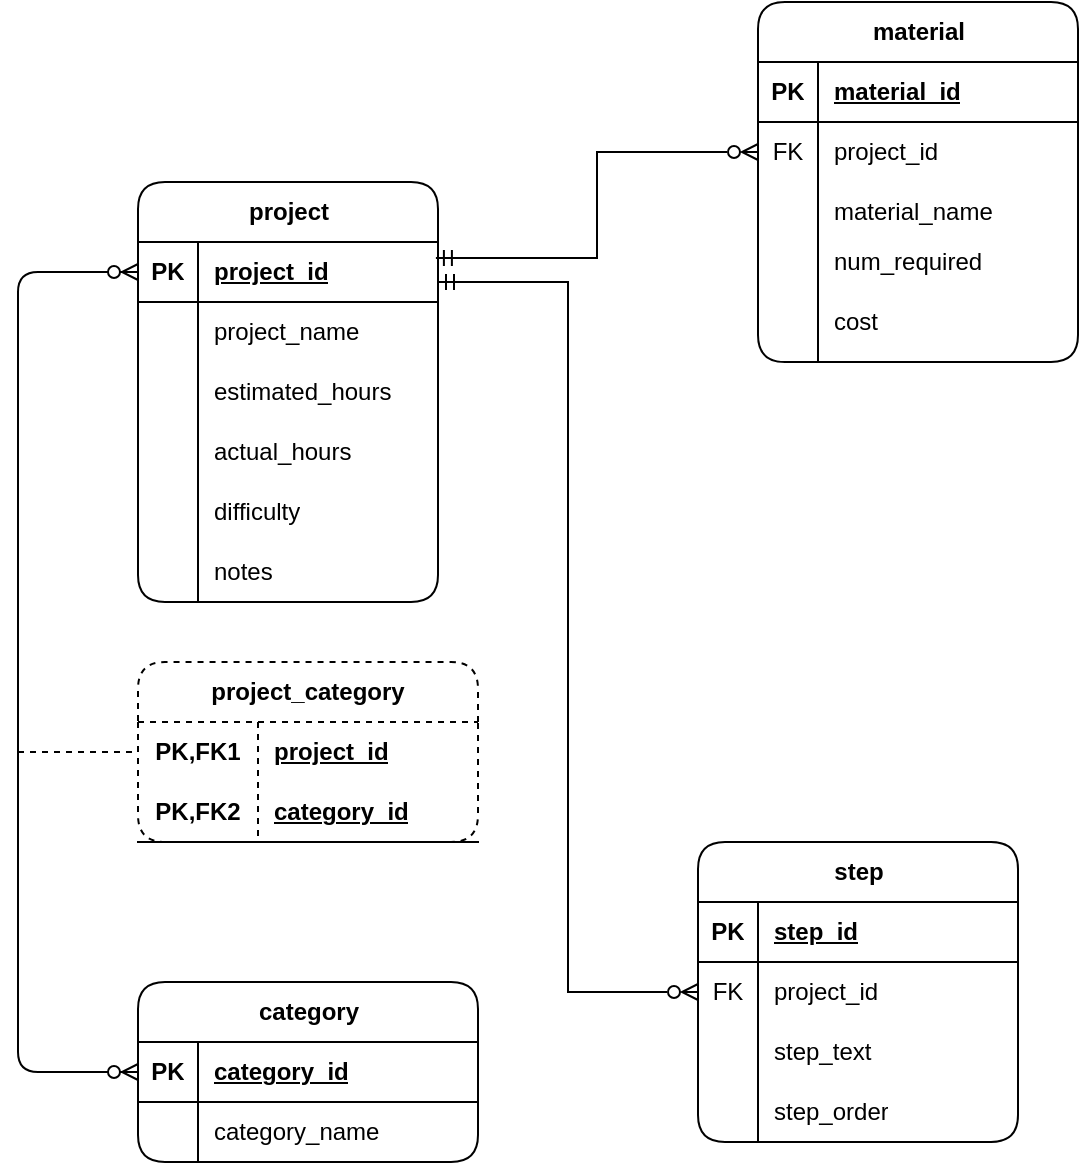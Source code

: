 <mxfile version="21.4.0" type="device">
  <diagram name="Page-1" id="U0IphJMmHs-OCtQHjqRI">
    <mxGraphModel dx="594" dy="1684" grid="1" gridSize="10" guides="1" tooltips="1" connect="1" arrows="1" fold="1" page="1" pageScale="1" pageWidth="850" pageHeight="1100" math="0" shadow="0">
      <root>
        <mxCell id="0" />
        <mxCell id="1" parent="0" />
        <mxCell id="dM6Hd1wYQnCFgkKUqDAZ-1" value="project" style="shape=table;startSize=30;container=1;collapsible=1;childLayout=tableLayout;fixedRows=1;rowLines=0;fontStyle=1;align=center;resizeLast=1;html=1;rounded=1;" vertex="1" parent="1">
          <mxGeometry x="240" y="280" width="150" height="210" as="geometry" />
        </mxCell>
        <mxCell id="dM6Hd1wYQnCFgkKUqDAZ-2" value="" style="shape=tableRow;horizontal=0;startSize=0;swimlaneHead=0;swimlaneBody=0;fillColor=none;collapsible=0;dropTarget=0;points=[[0,0.5],[1,0.5]];portConstraint=eastwest;top=0;left=0;right=0;bottom=1;rounded=1;" vertex="1" parent="dM6Hd1wYQnCFgkKUqDAZ-1">
          <mxGeometry y="30" width="150" height="30" as="geometry" />
        </mxCell>
        <mxCell id="dM6Hd1wYQnCFgkKUqDAZ-3" value="PK" style="shape=partialRectangle;connectable=0;fillColor=none;top=0;left=0;bottom=0;right=0;fontStyle=1;overflow=hidden;whiteSpace=wrap;html=1;rounded=1;" vertex="1" parent="dM6Hd1wYQnCFgkKUqDAZ-2">
          <mxGeometry width="30" height="30" as="geometry">
            <mxRectangle width="30" height="30" as="alternateBounds" />
          </mxGeometry>
        </mxCell>
        <mxCell id="dM6Hd1wYQnCFgkKUqDAZ-4" value="project_id" style="shape=partialRectangle;connectable=0;fillColor=none;top=0;left=0;bottom=0;right=0;align=left;spacingLeft=6;fontStyle=5;overflow=hidden;whiteSpace=wrap;html=1;rounded=1;" vertex="1" parent="dM6Hd1wYQnCFgkKUqDAZ-2">
          <mxGeometry x="30" width="120" height="30" as="geometry">
            <mxRectangle width="120" height="30" as="alternateBounds" />
          </mxGeometry>
        </mxCell>
        <mxCell id="dM6Hd1wYQnCFgkKUqDAZ-5" value="" style="shape=tableRow;horizontal=0;startSize=0;swimlaneHead=0;swimlaneBody=0;fillColor=none;collapsible=0;dropTarget=0;points=[[0,0.5],[1,0.5]];portConstraint=eastwest;top=0;left=0;right=0;bottom=0;rounded=1;" vertex="1" parent="dM6Hd1wYQnCFgkKUqDAZ-1">
          <mxGeometry y="60" width="150" height="30" as="geometry" />
        </mxCell>
        <mxCell id="dM6Hd1wYQnCFgkKUqDAZ-6" value="" style="shape=partialRectangle;connectable=0;fillColor=none;top=0;left=0;bottom=0;right=0;editable=1;overflow=hidden;whiteSpace=wrap;html=1;rounded=1;" vertex="1" parent="dM6Hd1wYQnCFgkKUqDAZ-5">
          <mxGeometry width="30" height="30" as="geometry">
            <mxRectangle width="30" height="30" as="alternateBounds" />
          </mxGeometry>
        </mxCell>
        <mxCell id="dM6Hd1wYQnCFgkKUqDAZ-7" value="project_name" style="shape=partialRectangle;connectable=0;fillColor=none;top=0;left=0;bottom=0;right=0;align=left;spacingLeft=6;overflow=hidden;whiteSpace=wrap;html=1;rounded=1;" vertex="1" parent="dM6Hd1wYQnCFgkKUqDAZ-5">
          <mxGeometry x="30" width="120" height="30" as="geometry">
            <mxRectangle width="120" height="30" as="alternateBounds" />
          </mxGeometry>
        </mxCell>
        <mxCell id="dM6Hd1wYQnCFgkKUqDAZ-8" value="" style="shape=tableRow;horizontal=0;startSize=0;swimlaneHead=0;swimlaneBody=0;fillColor=none;collapsible=0;dropTarget=0;points=[[0,0.5],[1,0.5]];portConstraint=eastwest;top=0;left=0;right=0;bottom=0;rounded=1;" vertex="1" parent="dM6Hd1wYQnCFgkKUqDAZ-1">
          <mxGeometry y="90" width="150" height="30" as="geometry" />
        </mxCell>
        <mxCell id="dM6Hd1wYQnCFgkKUqDAZ-9" value="" style="shape=partialRectangle;connectable=0;fillColor=none;top=0;left=0;bottom=0;right=0;editable=1;overflow=hidden;whiteSpace=wrap;html=1;rounded=1;" vertex="1" parent="dM6Hd1wYQnCFgkKUqDAZ-8">
          <mxGeometry width="30" height="30" as="geometry">
            <mxRectangle width="30" height="30" as="alternateBounds" />
          </mxGeometry>
        </mxCell>
        <mxCell id="dM6Hd1wYQnCFgkKUqDAZ-10" value="estimated_hours" style="shape=partialRectangle;connectable=0;fillColor=none;top=0;left=0;bottom=0;right=0;align=left;spacingLeft=6;overflow=hidden;whiteSpace=wrap;html=1;rounded=1;" vertex="1" parent="dM6Hd1wYQnCFgkKUqDAZ-8">
          <mxGeometry x="30" width="120" height="30" as="geometry">
            <mxRectangle width="120" height="30" as="alternateBounds" />
          </mxGeometry>
        </mxCell>
        <mxCell id="dM6Hd1wYQnCFgkKUqDAZ-11" value="" style="shape=tableRow;horizontal=0;startSize=0;swimlaneHead=0;swimlaneBody=0;fillColor=none;collapsible=0;dropTarget=0;points=[[0,0.5],[1,0.5]];portConstraint=eastwest;top=0;left=0;right=0;bottom=0;rounded=1;" vertex="1" parent="dM6Hd1wYQnCFgkKUqDAZ-1">
          <mxGeometry y="120" width="150" height="30" as="geometry" />
        </mxCell>
        <mxCell id="dM6Hd1wYQnCFgkKUqDAZ-12" value="&lt;br&gt;" style="shape=partialRectangle;connectable=0;fillColor=none;top=0;left=0;bottom=0;right=0;editable=1;overflow=hidden;whiteSpace=wrap;html=1;rounded=1;" vertex="1" parent="dM6Hd1wYQnCFgkKUqDAZ-11">
          <mxGeometry width="30" height="30" as="geometry">
            <mxRectangle width="30" height="30" as="alternateBounds" />
          </mxGeometry>
        </mxCell>
        <mxCell id="dM6Hd1wYQnCFgkKUqDAZ-13" value="actual_hours" style="shape=partialRectangle;connectable=0;fillColor=none;top=0;left=0;bottom=0;right=0;align=left;spacingLeft=6;overflow=hidden;whiteSpace=wrap;html=1;rounded=1;" vertex="1" parent="dM6Hd1wYQnCFgkKUqDAZ-11">
          <mxGeometry x="30" width="120" height="30" as="geometry">
            <mxRectangle width="120" height="30" as="alternateBounds" />
          </mxGeometry>
        </mxCell>
        <mxCell id="dM6Hd1wYQnCFgkKUqDAZ-14" style="shape=tableRow;horizontal=0;startSize=0;swimlaneHead=0;swimlaneBody=0;fillColor=none;collapsible=0;dropTarget=0;points=[[0,0.5],[1,0.5]];portConstraint=eastwest;top=0;left=0;right=0;bottom=0;rounded=1;" vertex="1" parent="dM6Hd1wYQnCFgkKUqDAZ-1">
          <mxGeometry y="150" width="150" height="30" as="geometry" />
        </mxCell>
        <mxCell id="dM6Hd1wYQnCFgkKUqDAZ-15" style="shape=partialRectangle;connectable=0;fillColor=none;top=0;left=0;bottom=0;right=0;editable=1;overflow=hidden;whiteSpace=wrap;html=1;rounded=1;" vertex="1" parent="dM6Hd1wYQnCFgkKUqDAZ-14">
          <mxGeometry width="30" height="30" as="geometry">
            <mxRectangle width="30" height="30" as="alternateBounds" />
          </mxGeometry>
        </mxCell>
        <mxCell id="dM6Hd1wYQnCFgkKUqDAZ-16" value="difficulty" style="shape=partialRectangle;connectable=0;fillColor=none;top=0;left=0;bottom=0;right=0;align=left;spacingLeft=6;overflow=hidden;whiteSpace=wrap;html=1;rounded=1;" vertex="1" parent="dM6Hd1wYQnCFgkKUqDAZ-14">
          <mxGeometry x="30" width="120" height="30" as="geometry">
            <mxRectangle width="120" height="30" as="alternateBounds" />
          </mxGeometry>
        </mxCell>
        <mxCell id="dM6Hd1wYQnCFgkKUqDAZ-17" style="shape=tableRow;horizontal=0;startSize=0;swimlaneHead=0;swimlaneBody=0;fillColor=none;collapsible=0;dropTarget=0;points=[[0,0.5],[1,0.5]];portConstraint=eastwest;top=0;left=0;right=0;bottom=0;rounded=1;" vertex="1" parent="dM6Hd1wYQnCFgkKUqDAZ-1">
          <mxGeometry y="180" width="150" height="30" as="geometry" />
        </mxCell>
        <mxCell id="dM6Hd1wYQnCFgkKUqDAZ-18" style="shape=partialRectangle;connectable=0;fillColor=none;top=0;left=0;bottom=0;right=0;editable=1;overflow=hidden;whiteSpace=wrap;html=1;rounded=1;" vertex="1" parent="dM6Hd1wYQnCFgkKUqDAZ-17">
          <mxGeometry width="30" height="30" as="geometry">
            <mxRectangle width="30" height="30" as="alternateBounds" />
          </mxGeometry>
        </mxCell>
        <mxCell id="dM6Hd1wYQnCFgkKUqDAZ-19" value="notes" style="shape=partialRectangle;connectable=0;fillColor=none;top=0;left=0;bottom=0;right=0;align=left;spacingLeft=6;overflow=hidden;whiteSpace=wrap;html=1;rounded=1;" vertex="1" parent="dM6Hd1wYQnCFgkKUqDAZ-17">
          <mxGeometry x="30" width="120" height="30" as="geometry">
            <mxRectangle width="120" height="30" as="alternateBounds" />
          </mxGeometry>
        </mxCell>
        <mxCell id="dM6Hd1wYQnCFgkKUqDAZ-20" value="material" style="shape=table;startSize=30;container=1;collapsible=1;childLayout=tableLayout;fixedRows=1;rowLines=0;fontStyle=1;align=center;resizeLast=1;html=1;rounded=1;" vertex="1" parent="1">
          <mxGeometry x="550" y="190" width="160" height="180" as="geometry" />
        </mxCell>
        <mxCell id="dM6Hd1wYQnCFgkKUqDAZ-21" value="" style="shape=tableRow;horizontal=0;startSize=0;swimlaneHead=0;swimlaneBody=0;fillColor=none;collapsible=0;dropTarget=0;points=[[0,0.5],[1,0.5]];portConstraint=eastwest;top=0;left=0;right=0;bottom=1;rounded=1;" vertex="1" parent="dM6Hd1wYQnCFgkKUqDAZ-20">
          <mxGeometry y="30" width="160" height="30" as="geometry" />
        </mxCell>
        <mxCell id="dM6Hd1wYQnCFgkKUqDAZ-22" value="PK" style="shape=partialRectangle;connectable=0;fillColor=none;top=0;left=0;bottom=0;right=0;fontStyle=1;overflow=hidden;whiteSpace=wrap;html=1;rounded=1;" vertex="1" parent="dM6Hd1wYQnCFgkKUqDAZ-21">
          <mxGeometry width="30" height="30" as="geometry">
            <mxRectangle width="30" height="30" as="alternateBounds" />
          </mxGeometry>
        </mxCell>
        <mxCell id="dM6Hd1wYQnCFgkKUqDAZ-23" value="material_id" style="shape=partialRectangle;connectable=0;fillColor=none;top=0;left=0;bottom=0;right=0;align=left;spacingLeft=6;fontStyle=5;overflow=hidden;whiteSpace=wrap;html=1;rounded=1;" vertex="1" parent="dM6Hd1wYQnCFgkKUqDAZ-21">
          <mxGeometry x="30" width="130" height="30" as="geometry">
            <mxRectangle width="130" height="30" as="alternateBounds" />
          </mxGeometry>
        </mxCell>
        <mxCell id="dM6Hd1wYQnCFgkKUqDAZ-24" value="" style="shape=tableRow;horizontal=0;startSize=0;swimlaneHead=0;swimlaneBody=0;fillColor=none;collapsible=0;dropTarget=0;points=[[0,0.5],[1,0.5]];portConstraint=eastwest;top=0;left=0;right=0;bottom=0;rounded=1;" vertex="1" parent="dM6Hd1wYQnCFgkKUqDAZ-20">
          <mxGeometry y="60" width="160" height="30" as="geometry" />
        </mxCell>
        <mxCell id="dM6Hd1wYQnCFgkKUqDAZ-25" value="FK" style="shape=partialRectangle;connectable=0;fillColor=none;top=0;left=0;bottom=0;right=0;editable=1;overflow=hidden;whiteSpace=wrap;html=1;rounded=1;" vertex="1" parent="dM6Hd1wYQnCFgkKUqDAZ-24">
          <mxGeometry width="30" height="30" as="geometry">
            <mxRectangle width="30" height="30" as="alternateBounds" />
          </mxGeometry>
        </mxCell>
        <mxCell id="dM6Hd1wYQnCFgkKUqDAZ-26" value="project_id" style="shape=partialRectangle;connectable=0;fillColor=none;top=0;left=0;bottom=0;right=0;align=left;spacingLeft=6;overflow=hidden;whiteSpace=wrap;html=1;rounded=1;" vertex="1" parent="dM6Hd1wYQnCFgkKUqDAZ-24">
          <mxGeometry x="30" width="130" height="30" as="geometry">
            <mxRectangle width="130" height="30" as="alternateBounds" />
          </mxGeometry>
        </mxCell>
        <mxCell id="dM6Hd1wYQnCFgkKUqDAZ-27" value="" style="shape=tableRow;horizontal=0;startSize=0;swimlaneHead=0;swimlaneBody=0;fillColor=none;collapsible=0;dropTarget=0;points=[[0,0.5],[1,0.5]];portConstraint=eastwest;top=0;left=0;right=0;bottom=0;rounded=1;" vertex="1" parent="dM6Hd1wYQnCFgkKUqDAZ-20">
          <mxGeometry y="90" width="160" height="30" as="geometry" />
        </mxCell>
        <mxCell id="dM6Hd1wYQnCFgkKUqDAZ-28" value="" style="shape=partialRectangle;connectable=0;fillColor=none;top=0;left=0;bottom=0;right=0;editable=1;overflow=hidden;whiteSpace=wrap;html=1;rounded=1;" vertex="1" parent="dM6Hd1wYQnCFgkKUqDAZ-27">
          <mxGeometry width="30" height="30" as="geometry">
            <mxRectangle width="30" height="30" as="alternateBounds" />
          </mxGeometry>
        </mxCell>
        <mxCell id="dM6Hd1wYQnCFgkKUqDAZ-29" value="material_name" style="shape=partialRectangle;connectable=0;fillColor=none;top=0;left=0;bottom=0;right=0;align=left;spacingLeft=6;overflow=hidden;whiteSpace=wrap;html=1;rounded=1;" vertex="1" parent="dM6Hd1wYQnCFgkKUqDAZ-27">
          <mxGeometry x="30" width="130" height="30" as="geometry">
            <mxRectangle width="130" height="30" as="alternateBounds" />
          </mxGeometry>
        </mxCell>
        <mxCell id="dM6Hd1wYQnCFgkKUqDAZ-30" value="" style="shape=tableRow;horizontal=0;startSize=0;swimlaneHead=0;swimlaneBody=0;fillColor=none;collapsible=0;dropTarget=0;points=[[0,0.5],[1,0.5]];portConstraint=eastwest;top=0;left=0;right=0;bottom=0;rounded=1;" vertex="1" parent="dM6Hd1wYQnCFgkKUqDAZ-20">
          <mxGeometry y="120" width="160" height="20" as="geometry" />
        </mxCell>
        <mxCell id="dM6Hd1wYQnCFgkKUqDAZ-31" value="" style="shape=partialRectangle;connectable=0;fillColor=none;top=0;left=0;bottom=0;right=0;editable=1;overflow=hidden;whiteSpace=wrap;html=1;rounded=1;" vertex="1" parent="dM6Hd1wYQnCFgkKUqDAZ-30">
          <mxGeometry width="30" height="20" as="geometry">
            <mxRectangle width="30" height="20" as="alternateBounds" />
          </mxGeometry>
        </mxCell>
        <mxCell id="dM6Hd1wYQnCFgkKUqDAZ-32" value="num_required" style="shape=partialRectangle;connectable=0;fillColor=none;top=0;left=0;bottom=0;right=0;align=left;spacingLeft=6;overflow=hidden;whiteSpace=wrap;html=1;rounded=1;" vertex="1" parent="dM6Hd1wYQnCFgkKUqDAZ-30">
          <mxGeometry x="30" width="130" height="20" as="geometry">
            <mxRectangle width="130" height="20" as="alternateBounds" />
          </mxGeometry>
        </mxCell>
        <mxCell id="dM6Hd1wYQnCFgkKUqDAZ-33" style="shape=tableRow;horizontal=0;startSize=0;swimlaneHead=0;swimlaneBody=0;fillColor=none;collapsible=0;dropTarget=0;points=[[0,0.5],[1,0.5]];portConstraint=eastwest;top=0;left=0;right=0;bottom=0;rounded=1;" vertex="1" parent="dM6Hd1wYQnCFgkKUqDAZ-20">
          <mxGeometry y="140" width="160" height="40" as="geometry" />
        </mxCell>
        <mxCell id="dM6Hd1wYQnCFgkKUqDAZ-34" style="shape=partialRectangle;connectable=0;fillColor=none;top=0;left=0;bottom=0;right=0;editable=1;overflow=hidden;whiteSpace=wrap;html=1;rounded=1;" vertex="1" parent="dM6Hd1wYQnCFgkKUqDAZ-33">
          <mxGeometry width="30" height="40" as="geometry">
            <mxRectangle width="30" height="40" as="alternateBounds" />
          </mxGeometry>
        </mxCell>
        <mxCell id="dM6Hd1wYQnCFgkKUqDAZ-35" value="cost" style="shape=partialRectangle;connectable=0;fillColor=none;top=0;left=0;bottom=0;right=0;align=left;spacingLeft=6;overflow=hidden;whiteSpace=wrap;html=1;rounded=1;" vertex="1" parent="dM6Hd1wYQnCFgkKUqDAZ-33">
          <mxGeometry x="30" width="130" height="40" as="geometry">
            <mxRectangle width="130" height="40" as="alternateBounds" />
          </mxGeometry>
        </mxCell>
        <mxCell id="dM6Hd1wYQnCFgkKUqDAZ-36" value="step" style="shape=table;startSize=30;container=1;collapsible=1;childLayout=tableLayout;fixedRows=1;rowLines=0;fontStyle=1;align=center;resizeLast=1;html=1;rounded=1;" vertex="1" parent="1">
          <mxGeometry x="520" y="610" width="160" height="150" as="geometry" />
        </mxCell>
        <mxCell id="dM6Hd1wYQnCFgkKUqDAZ-37" value="" style="shape=tableRow;horizontal=0;startSize=0;swimlaneHead=0;swimlaneBody=0;fillColor=none;collapsible=0;dropTarget=0;points=[[0,0.5],[1,0.5]];portConstraint=eastwest;top=0;left=0;right=0;bottom=1;rounded=1;" vertex="1" parent="dM6Hd1wYQnCFgkKUqDAZ-36">
          <mxGeometry y="30" width="160" height="30" as="geometry" />
        </mxCell>
        <mxCell id="dM6Hd1wYQnCFgkKUqDAZ-38" value="PK" style="shape=partialRectangle;connectable=0;fillColor=none;top=0;left=0;bottom=0;right=0;fontStyle=1;overflow=hidden;whiteSpace=wrap;html=1;rounded=1;" vertex="1" parent="dM6Hd1wYQnCFgkKUqDAZ-37">
          <mxGeometry width="30" height="30" as="geometry">
            <mxRectangle width="30" height="30" as="alternateBounds" />
          </mxGeometry>
        </mxCell>
        <mxCell id="dM6Hd1wYQnCFgkKUqDAZ-39" value="step_id" style="shape=partialRectangle;connectable=0;fillColor=none;top=0;left=0;bottom=0;right=0;align=left;spacingLeft=6;fontStyle=5;overflow=hidden;whiteSpace=wrap;html=1;rounded=1;" vertex="1" parent="dM6Hd1wYQnCFgkKUqDAZ-37">
          <mxGeometry x="30" width="130" height="30" as="geometry">
            <mxRectangle width="130" height="30" as="alternateBounds" />
          </mxGeometry>
        </mxCell>
        <mxCell id="dM6Hd1wYQnCFgkKUqDAZ-40" value="" style="shape=tableRow;horizontal=0;startSize=0;swimlaneHead=0;swimlaneBody=0;fillColor=none;collapsible=0;dropTarget=0;points=[[0,0.5],[1,0.5]];portConstraint=eastwest;top=0;left=0;right=0;bottom=0;rounded=1;" vertex="1" parent="dM6Hd1wYQnCFgkKUqDAZ-36">
          <mxGeometry y="60" width="160" height="30" as="geometry" />
        </mxCell>
        <mxCell id="dM6Hd1wYQnCFgkKUqDAZ-41" value="FK" style="shape=partialRectangle;connectable=0;fillColor=none;top=0;left=0;bottom=0;right=0;editable=1;overflow=hidden;whiteSpace=wrap;html=1;rounded=1;" vertex="1" parent="dM6Hd1wYQnCFgkKUqDAZ-40">
          <mxGeometry width="30" height="30" as="geometry">
            <mxRectangle width="30" height="30" as="alternateBounds" />
          </mxGeometry>
        </mxCell>
        <mxCell id="dM6Hd1wYQnCFgkKUqDAZ-42" value="project_id" style="shape=partialRectangle;connectable=0;fillColor=none;top=0;left=0;bottom=0;right=0;align=left;spacingLeft=6;overflow=hidden;whiteSpace=wrap;html=1;rounded=1;" vertex="1" parent="dM6Hd1wYQnCFgkKUqDAZ-40">
          <mxGeometry x="30" width="130" height="30" as="geometry">
            <mxRectangle width="130" height="30" as="alternateBounds" />
          </mxGeometry>
        </mxCell>
        <mxCell id="dM6Hd1wYQnCFgkKUqDAZ-43" value="" style="shape=tableRow;horizontal=0;startSize=0;swimlaneHead=0;swimlaneBody=0;fillColor=none;collapsible=0;dropTarget=0;points=[[0,0.5],[1,0.5]];portConstraint=eastwest;top=0;left=0;right=0;bottom=0;rounded=1;" vertex="1" parent="dM6Hd1wYQnCFgkKUqDAZ-36">
          <mxGeometry y="90" width="160" height="30" as="geometry" />
        </mxCell>
        <mxCell id="dM6Hd1wYQnCFgkKUqDAZ-44" value="" style="shape=partialRectangle;connectable=0;fillColor=none;top=0;left=0;bottom=0;right=0;editable=1;overflow=hidden;whiteSpace=wrap;html=1;rounded=1;" vertex="1" parent="dM6Hd1wYQnCFgkKUqDAZ-43">
          <mxGeometry width="30" height="30" as="geometry">
            <mxRectangle width="30" height="30" as="alternateBounds" />
          </mxGeometry>
        </mxCell>
        <mxCell id="dM6Hd1wYQnCFgkKUqDAZ-45" value="step_text" style="shape=partialRectangle;connectable=0;fillColor=none;top=0;left=0;bottom=0;right=0;align=left;spacingLeft=6;overflow=hidden;whiteSpace=wrap;html=1;rounded=1;" vertex="1" parent="dM6Hd1wYQnCFgkKUqDAZ-43">
          <mxGeometry x="30" width="130" height="30" as="geometry">
            <mxRectangle width="130" height="30" as="alternateBounds" />
          </mxGeometry>
        </mxCell>
        <mxCell id="dM6Hd1wYQnCFgkKUqDAZ-46" value="" style="shape=tableRow;horizontal=0;startSize=0;swimlaneHead=0;swimlaneBody=0;fillColor=none;collapsible=0;dropTarget=0;points=[[0,0.5],[1,0.5]];portConstraint=eastwest;top=0;left=0;right=0;bottom=0;rounded=1;" vertex="1" parent="dM6Hd1wYQnCFgkKUqDAZ-36">
          <mxGeometry y="120" width="160" height="30" as="geometry" />
        </mxCell>
        <mxCell id="dM6Hd1wYQnCFgkKUqDAZ-47" value="" style="shape=partialRectangle;connectable=0;fillColor=none;top=0;left=0;bottom=0;right=0;editable=1;overflow=hidden;whiteSpace=wrap;html=1;rounded=1;" vertex="1" parent="dM6Hd1wYQnCFgkKUqDAZ-46">
          <mxGeometry width="30" height="30" as="geometry">
            <mxRectangle width="30" height="30" as="alternateBounds" />
          </mxGeometry>
        </mxCell>
        <mxCell id="dM6Hd1wYQnCFgkKUqDAZ-48" value="step_order" style="shape=partialRectangle;connectable=0;fillColor=none;top=0;left=0;bottom=0;right=0;align=left;spacingLeft=6;overflow=hidden;whiteSpace=wrap;html=1;rounded=1;" vertex="1" parent="dM6Hd1wYQnCFgkKUqDAZ-46">
          <mxGeometry x="30" width="130" height="30" as="geometry">
            <mxRectangle width="130" height="30" as="alternateBounds" />
          </mxGeometry>
        </mxCell>
        <mxCell id="dM6Hd1wYQnCFgkKUqDAZ-49" value="category" style="shape=table;startSize=30;container=1;collapsible=1;childLayout=tableLayout;fixedRows=1;rowLines=0;fontStyle=1;align=center;resizeLast=1;html=1;rounded=1;" vertex="1" parent="1">
          <mxGeometry x="240" y="680" width="170" height="90" as="geometry" />
        </mxCell>
        <mxCell id="dM6Hd1wYQnCFgkKUqDAZ-50" value="" style="shape=tableRow;horizontal=0;startSize=0;swimlaneHead=0;swimlaneBody=0;fillColor=none;collapsible=0;dropTarget=0;points=[[0,0.5],[1,0.5]];portConstraint=eastwest;top=0;left=0;right=0;bottom=1;rounded=1;" vertex="1" parent="dM6Hd1wYQnCFgkKUqDAZ-49">
          <mxGeometry y="30" width="170" height="30" as="geometry" />
        </mxCell>
        <mxCell id="dM6Hd1wYQnCFgkKUqDAZ-51" value="PK" style="shape=partialRectangle;connectable=0;fillColor=none;top=0;left=0;bottom=0;right=0;fontStyle=1;overflow=hidden;whiteSpace=wrap;html=1;rounded=1;" vertex="1" parent="dM6Hd1wYQnCFgkKUqDAZ-50">
          <mxGeometry width="30" height="30" as="geometry">
            <mxRectangle width="30" height="30" as="alternateBounds" />
          </mxGeometry>
        </mxCell>
        <mxCell id="dM6Hd1wYQnCFgkKUqDAZ-52" value="category_id" style="shape=partialRectangle;connectable=0;fillColor=none;top=0;left=0;bottom=0;right=0;align=left;spacingLeft=6;fontStyle=5;overflow=hidden;whiteSpace=wrap;html=1;rounded=1;" vertex="1" parent="dM6Hd1wYQnCFgkKUqDAZ-50">
          <mxGeometry x="30" width="140" height="30" as="geometry">
            <mxRectangle width="140" height="30" as="alternateBounds" />
          </mxGeometry>
        </mxCell>
        <mxCell id="dM6Hd1wYQnCFgkKUqDAZ-53" value="" style="shape=tableRow;horizontal=0;startSize=0;swimlaneHead=0;swimlaneBody=0;fillColor=none;collapsible=0;dropTarget=0;points=[[0,0.5],[1,0.5]];portConstraint=eastwest;top=0;left=0;right=0;bottom=0;rounded=1;" vertex="1" parent="dM6Hd1wYQnCFgkKUqDAZ-49">
          <mxGeometry y="60" width="170" height="30" as="geometry" />
        </mxCell>
        <mxCell id="dM6Hd1wYQnCFgkKUqDAZ-54" value="" style="shape=partialRectangle;connectable=0;fillColor=none;top=0;left=0;bottom=0;right=0;editable=1;overflow=hidden;whiteSpace=wrap;html=1;rounded=1;" vertex="1" parent="dM6Hd1wYQnCFgkKUqDAZ-53">
          <mxGeometry width="30" height="30" as="geometry">
            <mxRectangle width="30" height="30" as="alternateBounds" />
          </mxGeometry>
        </mxCell>
        <mxCell id="dM6Hd1wYQnCFgkKUqDAZ-55" value="category_name" style="shape=partialRectangle;connectable=0;fillColor=none;top=0;left=0;bottom=0;right=0;align=left;spacingLeft=6;overflow=hidden;whiteSpace=wrap;html=1;rounded=1;" vertex="1" parent="dM6Hd1wYQnCFgkKUqDAZ-53">
          <mxGeometry x="30" width="140" height="30" as="geometry">
            <mxRectangle width="140" height="30" as="alternateBounds" />
          </mxGeometry>
        </mxCell>
        <mxCell id="dM6Hd1wYQnCFgkKUqDAZ-75" value="project_category" style="shape=table;startSize=30;container=1;collapsible=1;childLayout=tableLayout;fixedRows=1;rowLines=0;fontStyle=1;align=center;resizeLast=1;html=1;whiteSpace=wrap;rounded=1;dashed=1;" vertex="1" parent="1">
          <mxGeometry x="240" y="520" width="170" height="90" as="geometry" />
        </mxCell>
        <mxCell id="dM6Hd1wYQnCFgkKUqDAZ-76" value="" style="shape=tableRow;horizontal=0;startSize=0;swimlaneHead=0;swimlaneBody=0;fillColor=none;collapsible=0;dropTarget=0;points=[[0,0.5],[1,0.5]];portConstraint=eastwest;top=0;left=0;right=0;bottom=0;html=1;rounded=1;" vertex="1" parent="dM6Hd1wYQnCFgkKUqDAZ-75">
          <mxGeometry y="30" width="170" height="30" as="geometry" />
        </mxCell>
        <mxCell id="dM6Hd1wYQnCFgkKUqDAZ-77" value="PK,FK1" style="shape=partialRectangle;connectable=0;fillColor=none;top=0;left=0;bottom=0;right=0;fontStyle=1;overflow=hidden;html=1;whiteSpace=wrap;rounded=1;" vertex="1" parent="dM6Hd1wYQnCFgkKUqDAZ-76">
          <mxGeometry width="60" height="30" as="geometry">
            <mxRectangle width="60" height="30" as="alternateBounds" />
          </mxGeometry>
        </mxCell>
        <mxCell id="dM6Hd1wYQnCFgkKUqDAZ-78" value="project_id" style="shape=partialRectangle;connectable=0;fillColor=none;top=0;left=0;bottom=0;right=0;align=left;spacingLeft=6;fontStyle=5;overflow=hidden;html=1;whiteSpace=wrap;rounded=1;" vertex="1" parent="dM6Hd1wYQnCFgkKUqDAZ-76">
          <mxGeometry x="60" width="110" height="30" as="geometry">
            <mxRectangle width="110" height="30" as="alternateBounds" />
          </mxGeometry>
        </mxCell>
        <mxCell id="dM6Hd1wYQnCFgkKUqDAZ-79" value="" style="shape=tableRow;horizontal=0;startSize=0;swimlaneHead=0;swimlaneBody=0;fillColor=none;collapsible=0;dropTarget=0;points=[[0,0.5],[1,0.5]];portConstraint=eastwest;top=0;left=0;right=0;bottom=1;html=1;rounded=1;" vertex="1" parent="dM6Hd1wYQnCFgkKUqDAZ-75">
          <mxGeometry y="60" width="170" height="30" as="geometry" />
        </mxCell>
        <mxCell id="dM6Hd1wYQnCFgkKUqDAZ-80" value="PK,FK2" style="shape=partialRectangle;connectable=0;fillColor=none;top=0;left=0;bottom=0;right=0;fontStyle=1;overflow=hidden;html=1;whiteSpace=wrap;rounded=1;" vertex="1" parent="dM6Hd1wYQnCFgkKUqDAZ-79">
          <mxGeometry width="60" height="30" as="geometry">
            <mxRectangle width="60" height="30" as="alternateBounds" />
          </mxGeometry>
        </mxCell>
        <mxCell id="dM6Hd1wYQnCFgkKUqDAZ-81" value="category_id" style="shape=partialRectangle;connectable=0;fillColor=none;top=0;left=0;bottom=0;right=0;align=left;spacingLeft=6;fontStyle=5;overflow=hidden;html=1;whiteSpace=wrap;rounded=1;" vertex="1" parent="dM6Hd1wYQnCFgkKUqDAZ-79">
          <mxGeometry x="60" width="110" height="30" as="geometry">
            <mxRectangle width="110" height="30" as="alternateBounds" />
          </mxGeometry>
        </mxCell>
        <mxCell id="dM6Hd1wYQnCFgkKUqDAZ-93" value="" style="endArrow=ERzeroToMany;html=1;rounded=1;fontSize=12;endFill=1;startArrow=ERzeroToMany;" edge="1" parent="1" source="dM6Hd1wYQnCFgkKUqDAZ-50" target="dM6Hd1wYQnCFgkKUqDAZ-2">
          <mxGeometry width="100" height="100" relative="1" as="geometry">
            <mxPoint x="100" y="590" as="sourcePoint" />
            <mxPoint x="200" y="490" as="targetPoint" />
            <Array as="points">
              <mxPoint x="180" y="725" />
              <mxPoint x="180" y="325" />
            </Array>
          </mxGeometry>
        </mxCell>
        <mxCell id="dM6Hd1wYQnCFgkKUqDAZ-95" value="" style="endArrow=none;html=1;rounded=0;dashed=1;" edge="1" parent="1">
          <mxGeometry relative="1" as="geometry">
            <mxPoint x="180" y="565" as="sourcePoint" />
            <mxPoint x="240" y="565" as="targetPoint" />
          </mxGeometry>
        </mxCell>
        <mxCell id="dM6Hd1wYQnCFgkKUqDAZ-96" value="" style="endArrow=ERzeroToMany;html=1;rounded=0;edgeStyle=elbowEdgeStyle;endFill=0;startArrow=ERmandOne;startFill=0;exitX=0.993;exitY=0.267;exitDx=0;exitDy=0;exitPerimeter=0;" edge="1" parent="1" source="dM6Hd1wYQnCFgkKUqDAZ-2" target="dM6Hd1wYQnCFgkKUqDAZ-24">
          <mxGeometry relative="1" as="geometry">
            <mxPoint x="390" y="330" as="sourcePoint" />
            <mxPoint x="540" y="330" as="targetPoint" />
          </mxGeometry>
        </mxCell>
        <mxCell id="dM6Hd1wYQnCFgkKUqDAZ-97" value="" style="endArrow=ERzeroToMany;html=1;rounded=0;edgeStyle=elbowEdgeStyle;endFill=0;startArrow=ERmandOne;startFill=0;entryX=0;entryY=0.5;entryDx=0;entryDy=0;" edge="1" parent="1" target="dM6Hd1wYQnCFgkKUqDAZ-40">
          <mxGeometry relative="1" as="geometry">
            <mxPoint x="390" y="330" as="sourcePoint" />
            <mxPoint x="530" y="445" as="targetPoint" />
          </mxGeometry>
        </mxCell>
      </root>
    </mxGraphModel>
  </diagram>
</mxfile>
